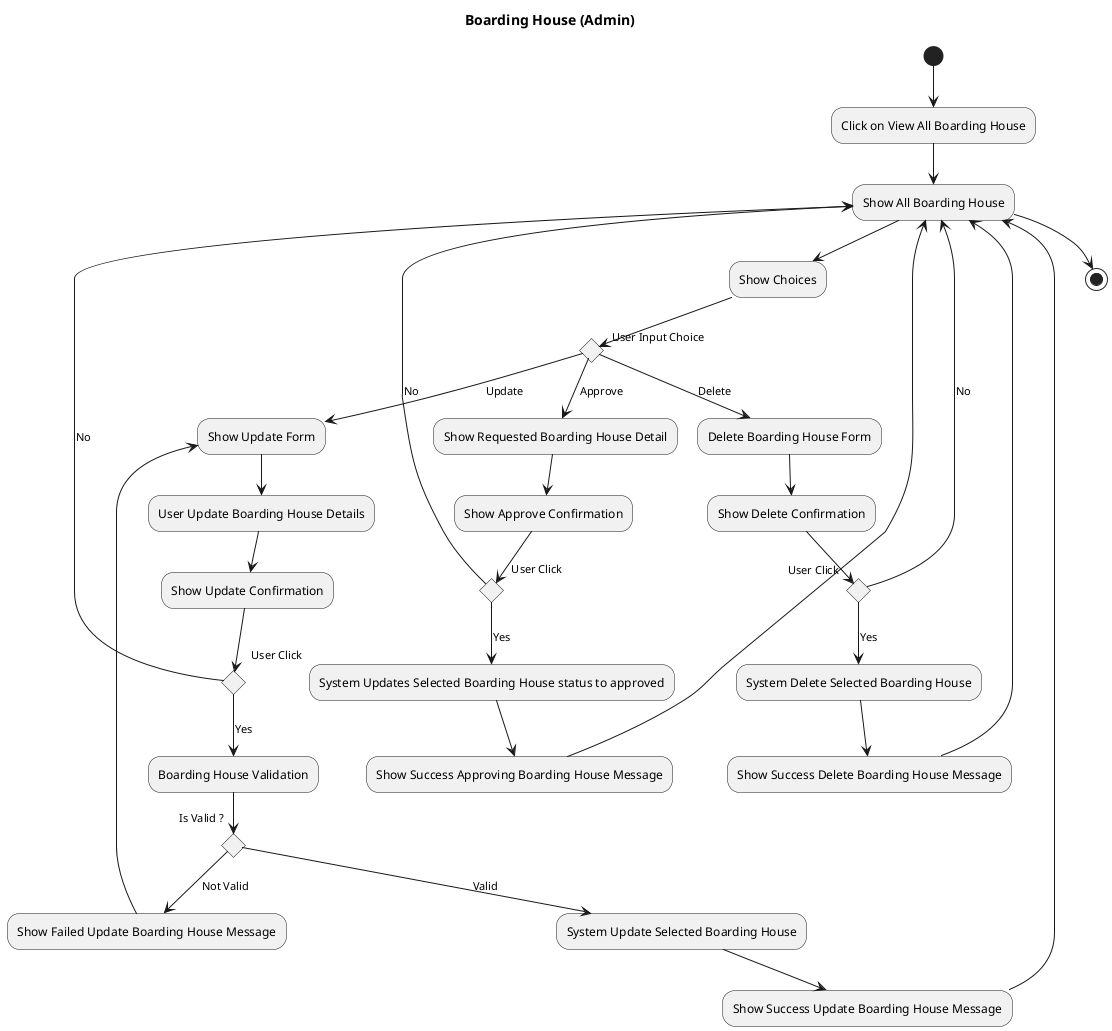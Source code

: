 @startuml
title Boarding House (Admin)

(*)  --> "Click on View All Boarding House"
--> "Show All Boarding House"
-->"Show Choices"
If "User Input Choice" then
--> [Approve] "Show Requested Boarding House Detail"
--> "Show Approve Confirmation"
    If "User Click" then
    --> [Yes] "System Updates Selected Boarding House status to approved"
    --> "Show Success Approving Boarding House Message"
    --> "Show All Boarding House"
    else
    --> [No] "Show All Boarding House"
    Endif

else
--> [Delete] "Delete Boarding House Form"
--> "Show Delete Confirmation"
    If "User Click" then
    --> [Yes] "System Delete Selected Boarding House"
    --> "Show Success Delete Boarding House Message"
    --> "Show All Boarding House"
    else
    --> [No] "Show All Boarding House"
    Endif

else
--> [Update] "Show Update Form"
--> "User Update Boarding House Details"
--> "Show Update Confirmation"
    If "User Click" then
    --> [Yes] "Boarding House Validation"
        If "Is Valid ?" then
        --> [Valid] "System Update Selected Boarding House"
        --> "Show Success Update Boarding House Message"
        --> "Show All Boarding House"
        else
        --> [Not Valid] "Show Failed Update Boarding House Message"
        --> "Show Update Form"
        Endif
    else
    --> [No] "Show All Boarding House"
    Endif
Endif

-->(*)
@enduml
